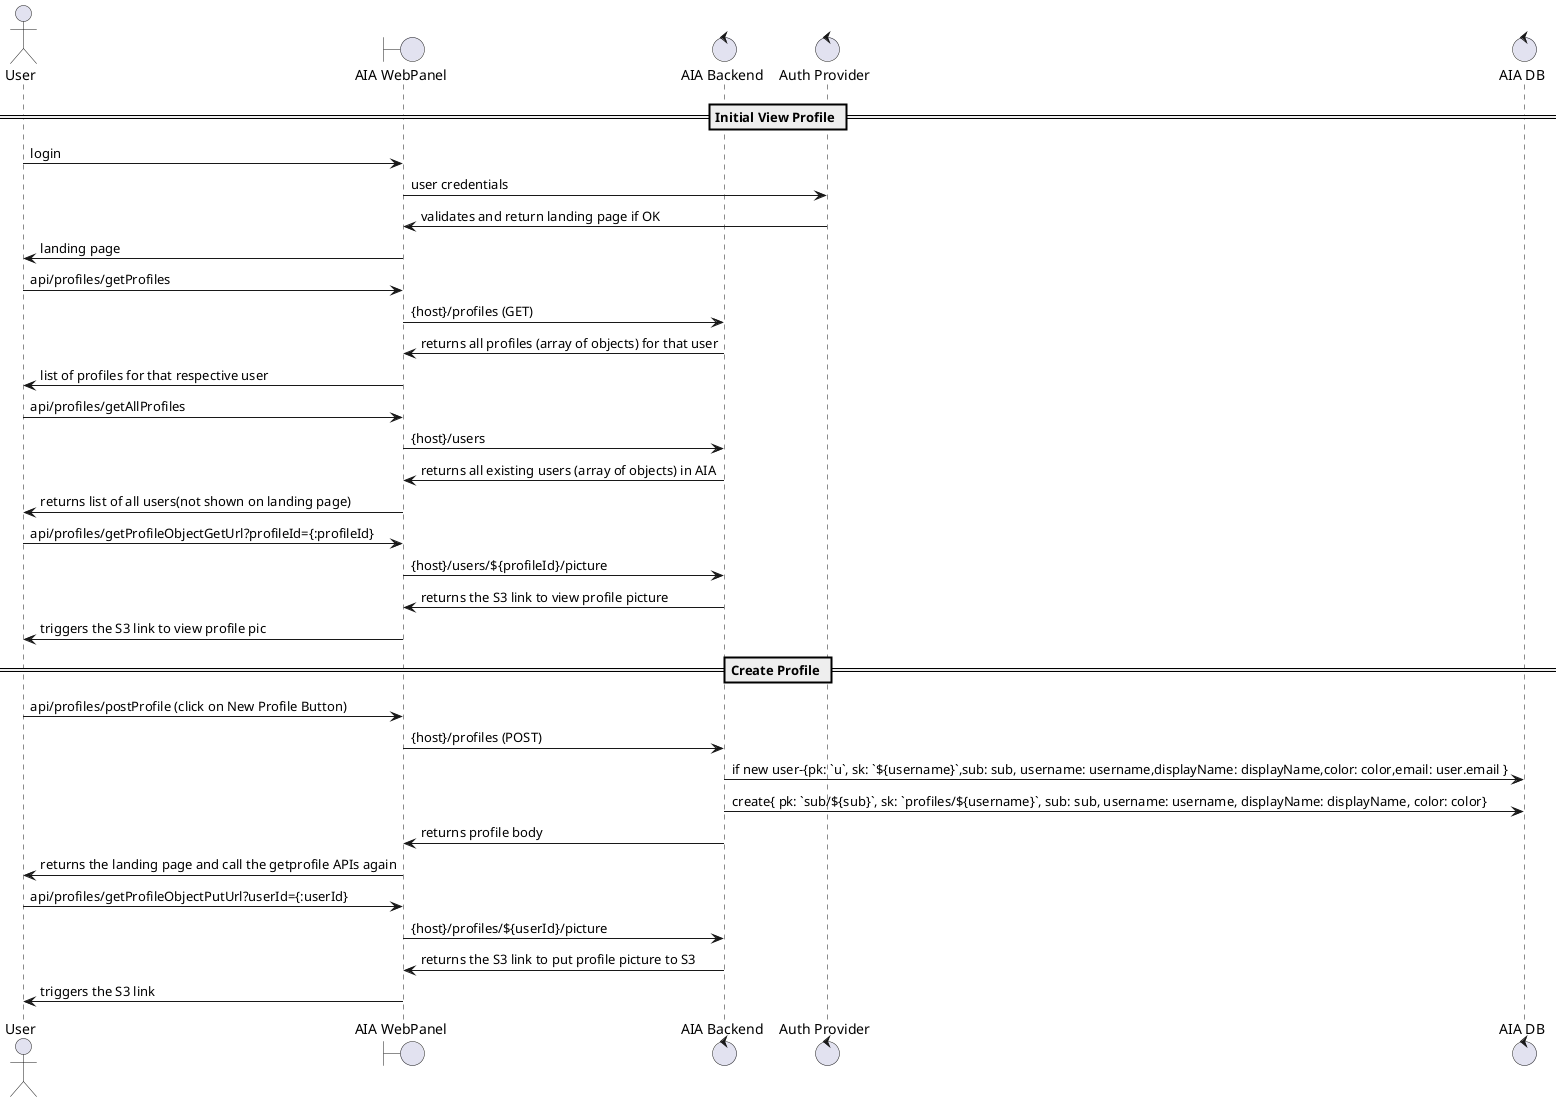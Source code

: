 @startuml AI Assist- Workflow
actor       User              as user
boundary    "AIA WebPanel"    as webpanel
control     "AIA Backend"     as backend
control     "Auth Provider"   as auth_provider
control     "AIA DB"          as db

== Initial View Profile ==

user -> webpanel: login
webpanel -> auth_provider : user credentials
webpanel <- auth_provider : validates and return landing page if OK
user <- webpanel: landing page

user -> webpanel : api/profiles/getProfiles
webpanel -> backend : {host}/profiles (GET)
webpanel <- backend :  returns all profiles (array of objects) for that user
user <- webpanel : list of profiles for that respective user

user -> webpanel : api/profiles/getAllProfiles
webpanel -> backend : {host}/users
webpanel <- backend : returns all existing users (array of objects) in AIA
user <- webpanel : returns list of all users(not shown on landing page)

user -> webpanel : api/profiles/getProfileObjectGetUrl?profileId={:profileId}
webpanel -> backend : {host}/users/${profileId}/picture
webpanel <- backend : returns the S3 link to view profile picture
user <- webpanel : triggers the S3 link to view profile pic


== Create Profile ==

user -> webpanel : api/profiles/postProfile (click on New Profile Button)
webpanel -> backend : {host}/profiles (POST)
backend -> db : if new user-{pk: `u`, sk: `${username}`,sub: sub, username: username,displayName: displayName,color: color,email: user.email }
backend -> db : create{ pk: `sub/${sub}`, sk: `profiles/${username}`, sub: sub, username: username, displayName: displayName, color: color}
webpanel <- backend : returns profile body
user <- webpanel : returns the landing page and call the getprofile APIs again

user -> webpanel : api/profiles/getProfileObjectPutUrl?userId={:userId}
webpanel -> backend : {host}/profiles/${userId}/picture
webpanel <- backend : returns the S3 link to put profile picture to S3
user<-webpanel : triggers the S3 link





@enduml